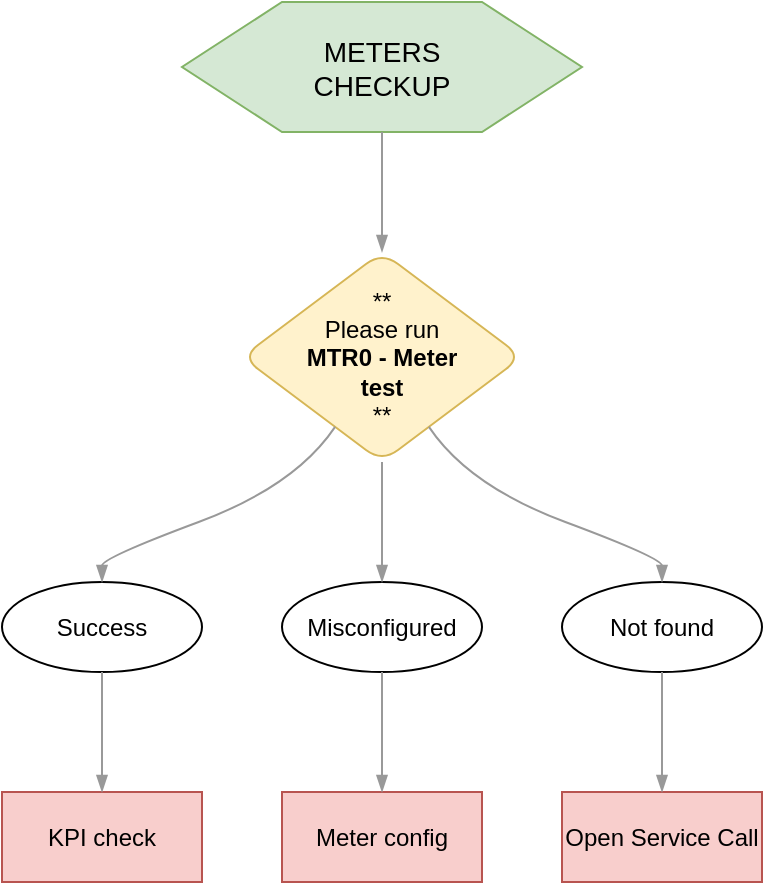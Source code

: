 <mxfile version="27.1.6" pages="3">
  <diagram id="7AZIaKFDA84dNrpr3-fF" name="Page-1">
    <mxGraphModel dx="983" dy="518" grid="1" gridSize="10" guides="1" tooltips="1" connect="1" arrows="1" fold="1" page="1" pageScale="1" pageWidth="800" pageHeight="600" math="0" shadow="0">
      <root>
        <mxCell id="0" />
        <mxCell id="1" parent="0" />
        <UserObject label="%step%" step="METERS&lt;BR&gt;CHECKUP" shapeType="titleText" width="200" link="" placeholders="1" id="z4111u0zThbFDlKiYEJ--381">
          <mxCell style="whiteSpace=wrap;shape=hexagon;fillColor=#d5e8d4;strokeColor=#82b366;perimeter=hexagonPerimeter;fontSize=14;html=1;" vertex="1" parent="1">
            <mxGeometry x="110" y="20" width="200" height="65" as="geometry" />
          </mxCell>
        </UserObject>
        <UserObject label="%step%" step="**&lt;BR&gt;Please run&lt;BR&gt;&lt;b&gt;MTR0 - Meter&lt;BR&gt;test&lt;/b&gt;&lt;BR&gt;**" shapeType="instruction" width="140" link="" placeholders="1" id="z4111u0zThbFDlKiYEJ--382">
          <mxCell style="whiteSpace=wrap;shape=rhombus;rounded=1;fillColor=#fff2cc;strokeColor=#d6b656;perimeter=rhombusPerimeter;html=1;" vertex="1" parent="1">
            <mxGeometry x="140" y="145" width="140" height="105" as="geometry" />
          </mxCell>
        </UserObject>
        <UserObject label="%step%" step="Success" shapeType="option" width="100" link="" placeholders="1" id="z4111u0zThbFDlKiYEJ--383">
          <mxCell style="whiteSpace=wrap;shape=ellipse;fillColor=#ffffff;strokeColor=#000000;perimeter=ellipsePerimeter;html=1;" vertex="1" parent="1">
            <mxGeometry x="20" y="310" width="100" height="45" as="geometry" />
          </mxCell>
        </UserObject>
        <UserObject label="%step%" step="Misconfigured" shapeType="option" width="100" link="data:page/id,SWconfig" placeholders="1" id="z4111u0zThbFDlKiYEJ--384">
          <mxCell style="whiteSpace=wrap;shape=ellipse;fillColor=#ffffff;strokeColor=#000000;perimeter=ellipsePerimeter;html=1;" vertex="1" parent="1">
            <mxGeometry x="160" y="310" width="100" height="45" as="geometry" />
          </mxCell>
        </UserObject>
        <UserObject label="%step%" step="Not found" shapeType="option" width="100" link="data:page/id,Onsitecheck" placeholders="1" id="z4111u0zThbFDlKiYEJ--385">
          <mxCell style="whiteSpace=wrap;shape=ellipse;fillColor=#ffffff;strokeColor=#000000;perimeter=ellipsePerimeter;html=1;" vertex="1" parent="1">
            <mxGeometry x="300" y="310" width="100" height="45" as="geometry" />
          </mxCell>
        </UserObject>
        <UserObject label="%step%" step="KPI check" shapeType="action" width="100" link="" placeholders="1" id="z4111u0zThbFDlKiYEJ--386">
          <mxCell style="whiteSpace=wrap;rounded=0;fillColor=#f8cecc;strokeColor=#b85450;html=1;" vertex="1" parent="1">
            <mxGeometry x="20" y="415" width="100" height="45" as="geometry" />
          </mxCell>
        </UserObject>
        <UserObject label="%step%" step="Meter config" shapeType="action" width="100" link="" placeholders="1" id="z4111u0zThbFDlKiYEJ--387">
          <mxCell style="whiteSpace=wrap;rounded=0;fillColor=#f8cecc;strokeColor=#b85450;html=1;" vertex="1" parent="1">
            <mxGeometry x="160" y="415" width="100" height="45" as="geometry" />
          </mxCell>
        </UserObject>
        <UserObject label="%step%" step="Open Service Call" shapeType="action" width="100" link="" placeholders="1" id="z4111u0zThbFDlKiYEJ--388">
          <mxCell style="whiteSpace=wrap;rounded=0;fillColor=#f8cecc;strokeColor=#b85450;html=1;" vertex="1" parent="1">
            <mxGeometry x="300" y="415" width="100" height="45" as="geometry" />
          </mxCell>
        </UserObject>
        <mxCell id="z4111u0zThbFDlKiYEJ--389" value="" style="curved=1;endArrow=blockThin;startArrow=none;strokeColor=#999999;endFill=1;" edge="1" parent="1" source="z4111u0zThbFDlKiYEJ--381" target="z4111u0zThbFDlKiYEJ--382">
          <mxGeometry relative="1" as="geometry">
            <Array as="points">
              <mxPoint x="210" y="97" />
              <mxPoint x="210" y="133" />
            </Array>
          </mxGeometry>
        </mxCell>
        <mxCell id="z4111u0zThbFDlKiYEJ--390" value="" style="curved=1;endArrow=blockThin;startArrow=none;strokeColor=#999999;endFill=1;" edge="1" parent="1" source="z4111u0zThbFDlKiYEJ--382" target="z4111u0zThbFDlKiYEJ--383">
          <mxGeometry relative="1" as="geometry">
            <Array as="points">
              <mxPoint x="166.667" y="262" />
              <mxPoint x="70" y="298" />
            </Array>
          </mxGeometry>
        </mxCell>
        <mxCell id="z4111u0zThbFDlKiYEJ--391" value="" style="curved=1;endArrow=blockThin;startArrow=none;strokeColor=#999999;endFill=1;" edge="1" parent="1" source="z4111u0zThbFDlKiYEJ--382" target="z4111u0zThbFDlKiYEJ--384">
          <mxGeometry relative="1" as="geometry">
            <Array as="points">
              <mxPoint x="210" y="264" />
              <mxPoint x="210" y="298" />
            </Array>
          </mxGeometry>
        </mxCell>
        <mxCell id="z4111u0zThbFDlKiYEJ--392" value="" style="curved=1;endArrow=blockThin;startArrow=none;strokeColor=#999999;endFill=1;" edge="1" parent="1" source="z4111u0zThbFDlKiYEJ--382" target="z4111u0zThbFDlKiYEJ--385">
          <mxGeometry relative="1" as="geometry">
            <Array as="points">
              <mxPoint x="253.333" y="262" />
              <mxPoint x="350" y="298" />
            </Array>
          </mxGeometry>
        </mxCell>
        <mxCell id="z4111u0zThbFDlKiYEJ--393" value="" style="curved=1;endArrow=blockThin;startArrow=none;strokeColor=#999999;endFill=1;" edge="1" parent="1" source="z4111u0zThbFDlKiYEJ--383" target="z4111u0zThbFDlKiYEJ--386">
          <mxGeometry relative="1" as="geometry">
            <Array as="points">
              <mxPoint x="70" y="367" />
              <mxPoint x="70" y="403" />
            </Array>
          </mxGeometry>
        </mxCell>
        <mxCell id="z4111u0zThbFDlKiYEJ--394" value="" style="curved=1;endArrow=blockThin;startArrow=none;strokeColor=#999999;endFill=1;" edge="1" parent="1" source="z4111u0zThbFDlKiYEJ--384" target="z4111u0zThbFDlKiYEJ--387">
          <mxGeometry relative="1" as="geometry">
            <Array as="points">
              <mxPoint x="210" y="367" />
              <mxPoint x="210" y="403" />
            </Array>
          </mxGeometry>
        </mxCell>
        <mxCell id="z4111u0zThbFDlKiYEJ--395" value="" style="curved=1;endArrow=blockThin;startArrow=none;strokeColor=#999999;endFill=1;" edge="1" parent="1" source="z4111u0zThbFDlKiYEJ--385" target="z4111u0zThbFDlKiYEJ--388">
          <mxGeometry relative="1" as="geometry">
            <Array as="points">
              <mxPoint x="350" y="367" />
              <mxPoint x="350" y="403" />
            </Array>
          </mxGeometry>
        </mxCell>
      </root>
    </mxGraphModel>
  </diagram>
  <diagram id="SWconfig" name="SWconfig">
    <mxGraphModel dx="1426" dy="751" grid="1" gridSize="10" guides="1" tooltips="1" connect="1" arrows="1" fold="1" page="1" pageScale="1" pageWidth="800" pageHeight="600" math="0" shadow="0">
      <root>
        <object label="" id="0">
          <mxCell />
        </object>
        <mxCell id="1" parent="0" />
      </root>
    </mxGraphModel>
  </diagram>
  <diagram id="Onsitecheck" name="Onsitecheck">
    <mxGraphModel dx="1426" dy="743" grid="1" gridSize="10" guides="1" tooltips="1" connect="1" arrows="1" fold="1" page="1" pageScale="1" pageWidth="800" pageHeight="600" math="0" shadow="0">
      <root>
        <object label="" id="0">
          <mxCell />
        </object>
        <mxCell id="1" parent="0" />
        <mxCell id="Ayj4J7Idqe9e15TCJWjC-1" value="Onsitecheck" style="text;html=1;align=center;verticalAlign=middle;whiteSpace=wrap;rounded=0;" vertex="1" parent="1">
          <mxGeometry x="370" y="285" width="60" height="30" as="geometry" />
        </mxCell>
      </root>
    </mxGraphModel>
  </diagram>
</mxfile>
